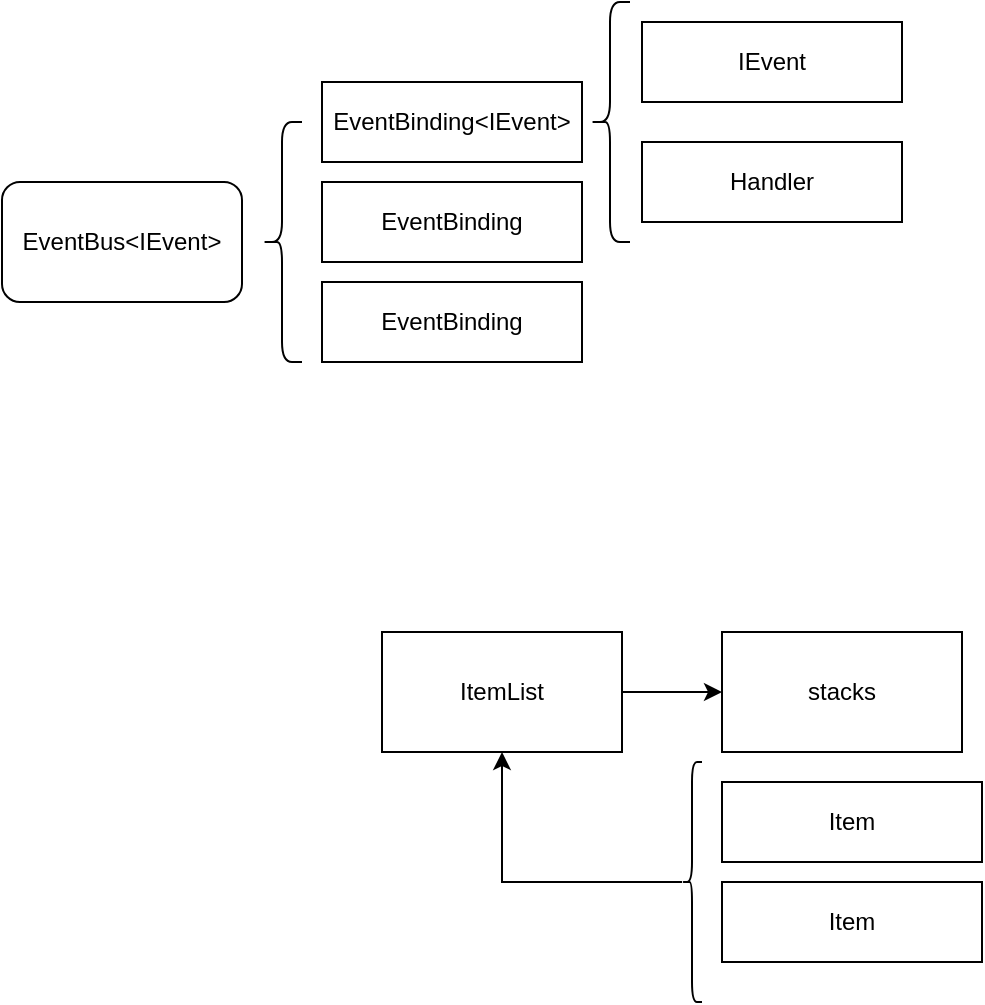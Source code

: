 <mxfile version="24.8.3">
  <diagram name="第 1 页" id="2Qtf2TfKMaCRVAC8RnDl">
    <mxGraphModel dx="1317" dy="795" grid="1" gridSize="10" guides="1" tooltips="1" connect="1" arrows="1" fold="1" page="1" pageScale="1" pageWidth="827" pageHeight="1169" math="0" shadow="0">
      <root>
        <mxCell id="0" />
        <mxCell id="1" parent="0" />
        <mxCell id="_gRvz2yE6ncRrnQPeoz6-1" value="EventBus&amp;lt;IEvent&amp;gt;" style="rounded=1;whiteSpace=wrap;html=1;" parent="1" vertex="1">
          <mxGeometry x="100" y="330" width="120" height="60" as="geometry" />
        </mxCell>
        <mxCell id="YDzi-c-VY071Em2HL-_W-1" value="" style="shape=curlyBracket;whiteSpace=wrap;html=1;rounded=1;labelPosition=left;verticalLabelPosition=middle;align=right;verticalAlign=middle;" parent="1" vertex="1">
          <mxGeometry x="230" y="300" width="20" height="120" as="geometry" />
        </mxCell>
        <mxCell id="YDzi-c-VY071Em2HL-_W-2" value="EventBinding&amp;lt;IEvent&amp;gt;" style="rounded=0;whiteSpace=wrap;html=1;" parent="1" vertex="1">
          <mxGeometry x="260" y="280" width="130" height="40" as="geometry" />
        </mxCell>
        <mxCell id="YDzi-c-VY071Em2HL-_W-3" value="EventBinding" style="rounded=0;whiteSpace=wrap;html=1;" parent="1" vertex="1">
          <mxGeometry x="260" y="330" width="130" height="40" as="geometry" />
        </mxCell>
        <mxCell id="YDzi-c-VY071Em2HL-_W-4" value="EventBinding" style="rounded=0;whiteSpace=wrap;html=1;" parent="1" vertex="1">
          <mxGeometry x="260" y="380" width="130" height="40" as="geometry" />
        </mxCell>
        <mxCell id="YDzi-c-VY071Em2HL-_W-7" value="" style="shape=curlyBracket;whiteSpace=wrap;html=1;rounded=1;labelPosition=left;verticalLabelPosition=middle;align=right;verticalAlign=middle;" parent="1" vertex="1">
          <mxGeometry x="394" y="240" width="20" height="120" as="geometry" />
        </mxCell>
        <mxCell id="YDzi-c-VY071Em2HL-_W-8" value="IEvent" style="rounded=0;whiteSpace=wrap;html=1;" parent="1" vertex="1">
          <mxGeometry x="420" y="250" width="130" height="40" as="geometry" />
        </mxCell>
        <mxCell id="YDzi-c-VY071Em2HL-_W-9" value="&lt;div&gt;Handler&lt;/div&gt;" style="rounded=0;whiteSpace=wrap;html=1;" parent="1" vertex="1">
          <mxGeometry x="420" y="310" width="130" height="40" as="geometry" />
        </mxCell>
        <mxCell id="nAzak_p9GR4P5tTw8g3d-3" value="" style="edgeStyle=orthogonalEdgeStyle;rounded=0;orthogonalLoop=1;jettySize=auto;html=1;" edge="1" parent="1" source="nAzak_p9GR4P5tTw8g3d-1" target="nAzak_p9GR4P5tTw8g3d-2">
          <mxGeometry relative="1" as="geometry" />
        </mxCell>
        <mxCell id="nAzak_p9GR4P5tTw8g3d-1" value="ItemList" style="rounded=0;whiteSpace=wrap;html=1;" vertex="1" parent="1">
          <mxGeometry x="290" y="555" width="120" height="60" as="geometry" />
        </mxCell>
        <mxCell id="nAzak_p9GR4P5tTw8g3d-2" value="stacks" style="rounded=0;whiteSpace=wrap;html=1;" vertex="1" parent="1">
          <mxGeometry x="460" y="555" width="120" height="60" as="geometry" />
        </mxCell>
        <mxCell id="nAzak_p9GR4P5tTw8g3d-9" value="" style="edgeStyle=orthogonalEdgeStyle;rounded=0;orthogonalLoop=1;jettySize=auto;html=1;" edge="1" parent="1" source="nAzak_p9GR4P5tTw8g3d-5" target="nAzak_p9GR4P5tTw8g3d-1">
          <mxGeometry relative="1" as="geometry" />
        </mxCell>
        <mxCell id="nAzak_p9GR4P5tTw8g3d-5" value="" style="shape=curlyBracket;whiteSpace=wrap;html=1;rounded=1;labelPosition=left;verticalLabelPosition=middle;align=right;verticalAlign=middle;" vertex="1" parent="1">
          <mxGeometry x="440" y="620" width="10" height="120" as="geometry" />
        </mxCell>
        <mxCell id="nAzak_p9GR4P5tTw8g3d-6" value="&lt;div&gt;Item&lt;/div&gt;" style="rounded=0;whiteSpace=wrap;html=1;" vertex="1" parent="1">
          <mxGeometry x="460" y="630" width="130" height="40" as="geometry" />
        </mxCell>
        <mxCell id="nAzak_p9GR4P5tTw8g3d-7" value="&lt;div&gt;Item&lt;/div&gt;" style="rounded=0;whiteSpace=wrap;html=1;" vertex="1" parent="1">
          <mxGeometry x="460" y="680" width="130" height="40" as="geometry" />
        </mxCell>
      </root>
    </mxGraphModel>
  </diagram>
</mxfile>
